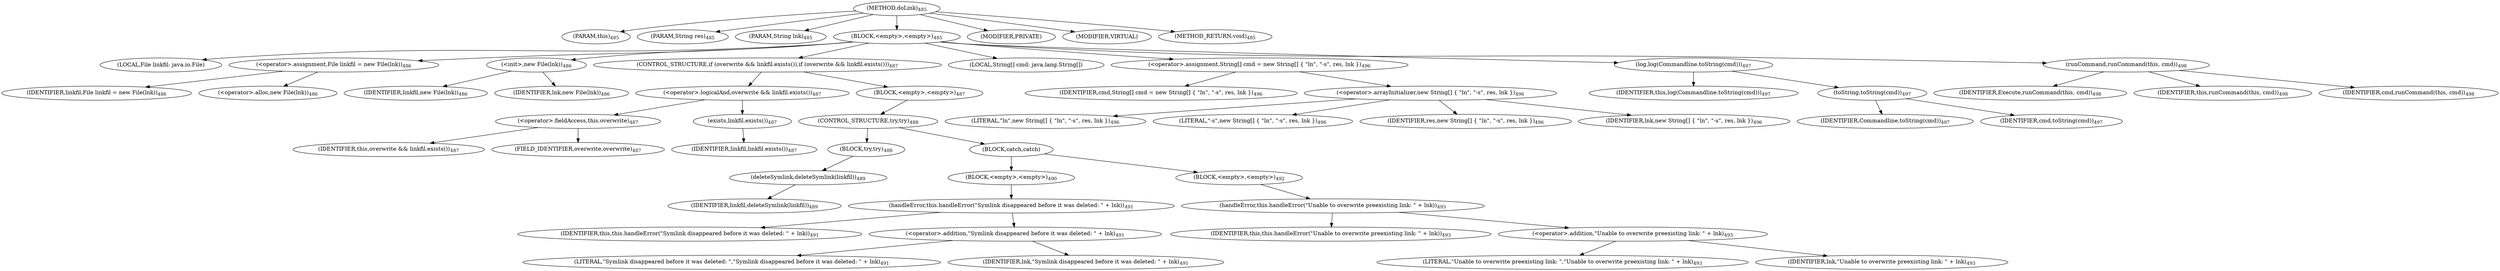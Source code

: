 digraph "doLink" {  
"786" [label = <(METHOD,doLink)<SUB>485</SUB>> ]
"61" [label = <(PARAM,this)<SUB>485</SUB>> ]
"787" [label = <(PARAM,String res)<SUB>485</SUB>> ]
"788" [label = <(PARAM,String lnk)<SUB>485</SUB>> ]
"789" [label = <(BLOCK,&lt;empty&gt;,&lt;empty&gt;)<SUB>485</SUB>> ]
"59" [label = <(LOCAL,File linkfil: java.io.File)> ]
"790" [label = <(&lt;operator&gt;.assignment,File linkfil = new File(lnk))<SUB>486</SUB>> ]
"791" [label = <(IDENTIFIER,linkfil,File linkfil = new File(lnk))<SUB>486</SUB>> ]
"792" [label = <(&lt;operator&gt;.alloc,new File(lnk))<SUB>486</SUB>> ]
"793" [label = <(&lt;init&gt;,new File(lnk))<SUB>486</SUB>> ]
"58" [label = <(IDENTIFIER,linkfil,new File(lnk))<SUB>486</SUB>> ]
"794" [label = <(IDENTIFIER,lnk,new File(lnk))<SUB>486</SUB>> ]
"795" [label = <(CONTROL_STRUCTURE,if (overwrite &amp;&amp; linkfil.exists()),if (overwrite &amp;&amp; linkfil.exists()))<SUB>487</SUB>> ]
"796" [label = <(&lt;operator&gt;.logicalAnd,overwrite &amp;&amp; linkfil.exists())<SUB>487</SUB>> ]
"797" [label = <(&lt;operator&gt;.fieldAccess,this.overwrite)<SUB>487</SUB>> ]
"798" [label = <(IDENTIFIER,this,overwrite &amp;&amp; linkfil.exists())<SUB>487</SUB>> ]
"799" [label = <(FIELD_IDENTIFIER,overwrite,overwrite)<SUB>487</SUB>> ]
"800" [label = <(exists,linkfil.exists())<SUB>487</SUB>> ]
"801" [label = <(IDENTIFIER,linkfil,linkfil.exists())<SUB>487</SUB>> ]
"802" [label = <(BLOCK,&lt;empty&gt;,&lt;empty&gt;)<SUB>487</SUB>> ]
"803" [label = <(CONTROL_STRUCTURE,try,try)<SUB>488</SUB>> ]
"804" [label = <(BLOCK,try,try)<SUB>488</SUB>> ]
"805" [label = <(deleteSymlink,deleteSymlink(linkfil))<SUB>489</SUB>> ]
"806" [label = <(IDENTIFIER,linkfil,deleteSymlink(linkfil))<SUB>489</SUB>> ]
"807" [label = <(BLOCK,catch,catch)> ]
"808" [label = <(BLOCK,&lt;empty&gt;,&lt;empty&gt;)<SUB>490</SUB>> ]
"809" [label = <(handleError,this.handleError(&quot;Symlink disappeared before it was deleted: &quot; + lnk))<SUB>491</SUB>> ]
"60" [label = <(IDENTIFIER,this,this.handleError(&quot;Symlink disappeared before it was deleted: &quot; + lnk))<SUB>491</SUB>> ]
"810" [label = <(&lt;operator&gt;.addition,&quot;Symlink disappeared before it was deleted: &quot; + lnk)<SUB>491</SUB>> ]
"811" [label = <(LITERAL,&quot;Symlink disappeared before it was deleted: &quot;,&quot;Symlink disappeared before it was deleted: &quot; + lnk)<SUB>491</SUB>> ]
"812" [label = <(IDENTIFIER,lnk,&quot;Symlink disappeared before it was deleted: &quot; + lnk)<SUB>491</SUB>> ]
"813" [label = <(BLOCK,&lt;empty&gt;,&lt;empty&gt;)<SUB>492</SUB>> ]
"814" [label = <(handleError,this.handleError(&quot;Unable to overwrite preexisting link: &quot; + lnk))<SUB>493</SUB>> ]
"62" [label = <(IDENTIFIER,this,this.handleError(&quot;Unable to overwrite preexisting link: &quot; + lnk))<SUB>493</SUB>> ]
"815" [label = <(&lt;operator&gt;.addition,&quot;Unable to overwrite preexisting link: &quot; + lnk)<SUB>493</SUB>> ]
"816" [label = <(LITERAL,&quot;Unable to overwrite preexisting link: &quot;,&quot;Unable to overwrite preexisting link: &quot; + lnk)<SUB>493</SUB>> ]
"817" [label = <(IDENTIFIER,lnk,&quot;Unable to overwrite preexisting link: &quot; + lnk)<SUB>493</SUB>> ]
"818" [label = <(LOCAL,String[] cmd: java.lang.String[])> ]
"819" [label = <(&lt;operator&gt;.assignment,String[] cmd = new String[] { &quot;ln&quot;, &quot;-s&quot;, res, lnk })<SUB>496</SUB>> ]
"820" [label = <(IDENTIFIER,cmd,String[] cmd = new String[] { &quot;ln&quot;, &quot;-s&quot;, res, lnk })<SUB>496</SUB>> ]
"821" [label = <(&lt;operator&gt;.arrayInitializer,new String[] { &quot;ln&quot;, &quot;-s&quot;, res, lnk })<SUB>496</SUB>> ]
"822" [label = <(LITERAL,&quot;ln&quot;,new String[] { &quot;ln&quot;, &quot;-s&quot;, res, lnk })<SUB>496</SUB>> ]
"823" [label = <(LITERAL,&quot;-s&quot;,new String[] { &quot;ln&quot;, &quot;-s&quot;, res, lnk })<SUB>496</SUB>> ]
"824" [label = <(IDENTIFIER,res,new String[] { &quot;ln&quot;, &quot;-s&quot;, res, lnk })<SUB>496</SUB>> ]
"825" [label = <(IDENTIFIER,lnk,new String[] { &quot;ln&quot;, &quot;-s&quot;, res, lnk })<SUB>496</SUB>> ]
"826" [label = <(log,log(Commandline.toString(cmd)))<SUB>497</SUB>> ]
"63" [label = <(IDENTIFIER,this,log(Commandline.toString(cmd)))<SUB>497</SUB>> ]
"827" [label = <(toString,toString(cmd))<SUB>497</SUB>> ]
"828" [label = <(IDENTIFIER,Commandline,toString(cmd))<SUB>497</SUB>> ]
"829" [label = <(IDENTIFIER,cmd,toString(cmd))<SUB>497</SUB>> ]
"830" [label = <(runCommand,runCommand(this, cmd))<SUB>498</SUB>> ]
"831" [label = <(IDENTIFIER,Execute,runCommand(this, cmd))<SUB>498</SUB>> ]
"64" [label = <(IDENTIFIER,this,runCommand(this, cmd))<SUB>498</SUB>> ]
"832" [label = <(IDENTIFIER,cmd,runCommand(this, cmd))<SUB>498</SUB>> ]
"833" [label = <(MODIFIER,PRIVATE)> ]
"834" [label = <(MODIFIER,VIRTUAL)> ]
"835" [label = <(METHOD_RETURN,void)<SUB>485</SUB>> ]
  "786" -> "61" 
  "786" -> "787" 
  "786" -> "788" 
  "786" -> "789" 
  "786" -> "833" 
  "786" -> "834" 
  "786" -> "835" 
  "789" -> "59" 
  "789" -> "790" 
  "789" -> "793" 
  "789" -> "795" 
  "789" -> "818" 
  "789" -> "819" 
  "789" -> "826" 
  "789" -> "830" 
  "790" -> "791" 
  "790" -> "792" 
  "793" -> "58" 
  "793" -> "794" 
  "795" -> "796" 
  "795" -> "802" 
  "796" -> "797" 
  "796" -> "800" 
  "797" -> "798" 
  "797" -> "799" 
  "800" -> "801" 
  "802" -> "803" 
  "803" -> "804" 
  "803" -> "807" 
  "804" -> "805" 
  "805" -> "806" 
  "807" -> "808" 
  "807" -> "813" 
  "808" -> "809" 
  "809" -> "60" 
  "809" -> "810" 
  "810" -> "811" 
  "810" -> "812" 
  "813" -> "814" 
  "814" -> "62" 
  "814" -> "815" 
  "815" -> "816" 
  "815" -> "817" 
  "819" -> "820" 
  "819" -> "821" 
  "821" -> "822" 
  "821" -> "823" 
  "821" -> "824" 
  "821" -> "825" 
  "826" -> "63" 
  "826" -> "827" 
  "827" -> "828" 
  "827" -> "829" 
  "830" -> "831" 
  "830" -> "64" 
  "830" -> "832" 
}
